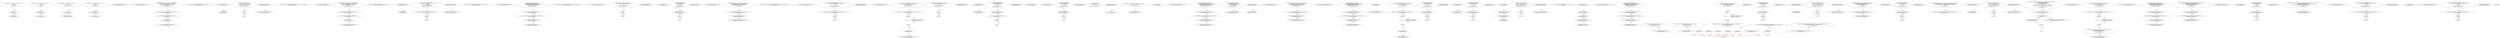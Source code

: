 digraph  {
13 [label="2_ function add(uint a, uint b) internal pure returns (uint c) {	 \n        c = a + b;\n        require(c >= a);\n    }\n13-function_definition-3-6", method="add(uint a,uint b)", type_label=function_definition];
31 [label="3_ c = a + b;\n31-expression_statement-4-4", method="add(uint a,uint b)", type_label=expression_statement];
37 [label="4_ require(c >= a);\n37-expression_statement-5-5", method="add(uint a,uint b)", type_label=expression_statement];
44 [label="6_ function sub(uint a, uint b) internal pure returns (uint c) {	 \n        require(b <= a);\n        c = a - b;\n    }\n44-function_definition-7-10", method="sub(uint a,uint b)", type_label=function_definition];
62 [label="7_ require(b <= a);\n62-expression_statement-8-8", method="sub(uint a,uint b)", type_label=expression_statement];
69 [label="8_ c = a - b;\n69-expression_statement-9-9", method="sub(uint a,uint b)", type_label=expression_statement];
75 [label="10_ function mul(uint a, uint b) internal pure returns (uint c) {	 \n        c = a * b;\n        require(a == 0 || c / a == b);\n    }\n75-function_definition-11-14", method="mul(uint a,uint b)", type_label=function_definition];
93 [label="11_ c = a * b;\n93-expression_statement-12-12", method="mul(uint a,uint b)", type_label=expression_statement];
99 [label="12_ require(a == 0 || c / a == b);\n99-expression_statement-13-13", method="mul(uint a,uint b)", type_label=expression_statement];
112 [label="14_ function div(uint a, uint b) internal pure returns (uint c) {	 \n        require(b > 0);\n        c = a / b;\n    }\n112-function_definition-15-18", method="div(uint a,uint b)", type_label=function_definition];
130 [label="15_ require(b > 0);\n130-expression_statement-16-16", method="div(uint a,uint b)", type_label=expression_statement];
137 [label="16_ c = a / b;\n137-expression_statement-17-17", method="div(uint a,uint b)", type_label=expression_statement];
146 [label="20_ function totalSupply() public view returns (uint);\n146-function_definition-21-21", method="totalSupply()", type_label=function_definition];
154 [label="21_ mapping(address => uint) balances_re_ent17;\n154-new_variable-22-22", method="", type_label=new_variable];
160 [label="22_ function withdrawFunds_re_ent17 (uint256 _weiToWithdraw) public {\n        require(balances_re_ent17[msg.sender] >= _weiToWithdraw);\n        (bool success,)=msg.sender.call.value(_weiToWithdraw)(\"\");\n        require(success);   \n        balances_re_ent17[msg.sender] -= _weiToWithdraw;\n    }\n160-function_definition-23-28", method="withdrawFunds_re_ent17(uint256 _weiToWithdraw)", type_label=function_definition];
168 [label="23_ require(balances_re_ent17[msg.sender] >= _weiToWithdraw);\n168-expression_statement-24-24", method="withdrawFunds_re_ent17(uint256 _weiToWithdraw)", type_label=expression_statement];
179 [label="24_ (bool success,)=msg.sender.call.value(_weiToWithdraw)(\"\");\n179-new_variable-25-25", method="withdrawFunds_re_ent17(uint256 _weiToWithdraw)", type_label=new_variable];
199 [label="25_ require(success);\n199-expression_statement-26-26", method="withdrawFunds_re_ent17(uint256 _weiToWithdraw)", type_label=expression_statement];
204 [label="26_ balances_re_ent17[msg.sender] -= _weiToWithdraw;\n204-expression_statement-27-27", method="withdrawFunds_re_ent17(uint256 _weiToWithdraw)", type_label=expression_statement];
212 [label="28_ function balanceOf(address tokenOwner) public view returns (uint balance);\n212-function_definition-29-29", method="balanceOf(address tokenOwner)", type_label=function_definition];
225 [label="29_ address payable lastPlayer_re_ent37;\n225-new_variable-30-30", method="", type_label=new_variable];
229 [label="30_ uint jackpot_re_ent37;\n229-new_variable-31-31", method="", type_label=new_variable];
233 [label="31_ function buyTicket_re_ent37() public{\n	    if (!(lastPlayer_re_ent37.send(jackpot_re_ent37)))\n        revert();\n      lastPlayer_re_ent37 = msg.sender;\n      jackpot_re_ent37    = address(this).balance;\n    }\n233-function_definition-32-37", method="buyTicket_re_ent37()", type_label=function_definition];
237 [label="32_ if\n237-if-33-34", method="buyTicket_re_ent37()", type_label=if];
2473 [label="32_ end_if", method="buyTicket_re_ent37()", type_label=end_if];
248 [label="34_ lastPlayer_re_ent37 = msg.sender;\n248-expression_statement-35-35", method="buyTicket_re_ent37()", type_label=expression_statement];
254 [label="35_ jackpot_re_ent37    = address(this).balance;\n254-expression_statement-36-36", method="buyTicket_re_ent37()", type_label=expression_statement];
262 [label="37_ function allowance(address tokenOwner, address spender) public view returns (uint remaining);\n262-function_definition-38-38", method="allowance(address tokenOwner,address spender)", type_label=function_definition];
279 [label="38_ mapping(address => uint) balances_re_ent3;\n279-new_variable-39-39", method="", type_label=new_variable];
285 [label="39_ function withdrawFunds_re_ent3 (uint256 _weiToWithdraw) public {\n        require(balances_re_ent3[msg.sender] >= _weiToWithdraw);\n	(bool success,)= msg.sender.call.value(_weiToWithdraw)(\"\");\n        require(success);   \n        balances_re_ent3[msg.sender] -= _weiToWithdraw;\n    }\n285-function_definition-40-45", method="withdrawFunds_re_ent3(uint256 _weiToWithdraw)", type_label=function_definition];
293 [label="40_ require(balances_re_ent3[msg.sender] >= _weiToWithdraw);\n293-expression_statement-41-41", method="withdrawFunds_re_ent3(uint256 _weiToWithdraw)", type_label=expression_statement];
304 [label="41_ (bool success,)= msg.sender.call.value(_weiToWithdraw)(\"\");\n304-new_variable-42-42", method="withdrawFunds_re_ent3(uint256 _weiToWithdraw)", type_label=new_variable];
324 [label="42_ require(success);\n324-expression_statement-43-43", method="withdrawFunds_re_ent3(uint256 _weiToWithdraw)", type_label=expression_statement];
329 [label="43_ balances_re_ent3[msg.sender] -= _weiToWithdraw;\n329-expression_statement-44-44", method="withdrawFunds_re_ent3(uint256 _weiToWithdraw)", type_label=expression_statement];
337 [label="45_ function transfer(address to, uint tokens) public returns (bool success);\n337-function_definition-46-46", method="transfer(address to,uint tokens)", type_label=function_definition];
353 [label="46_ address payable lastPlayer_re_ent9;\n353-new_variable-47-47", method="", type_label=new_variable];
357 [label="47_ uint jackpot_re_ent9;\n357-new_variable-48-48", method="", type_label=new_variable];
361 [label="48_ function buyTicket_re_ent9() public{\n	    (bool success,) = lastPlayer_re_ent9.call.value(jackpot_re_ent9)(\"\");\n	    if (!success)\n	        revert();\n      lastPlayer_re_ent9 = msg.sender;\n      jackpot_re_ent9    = address(this).balance;\n    }\n361-function_definition-49-55", method="buyTicket_re_ent9()", type_label=function_definition];
365 [label="49_ (bool success,) = lastPlayer_re_ent9.call.value(jackpot_re_ent9)(\"\");\n365-new_variable-50-50", method="buyTicket_re_ent9()", type_label=new_variable];
383 [label="50_ if\n383-if-51-52", method="buyTicket_re_ent9()", type_label=if];
2619 [label="50_ end_if", method="buyTicket_re_ent9()", type_label=end_if];
388 [label="52_ lastPlayer_re_ent9 = msg.sender;\n388-expression_statement-53-53", method="buyTicket_re_ent9()", type_label=expression_statement];
394 [label="53_ jackpot_re_ent9    = address(this).balance;\n394-expression_statement-54-54", method="buyTicket_re_ent9()", type_label=expression_statement];
402 [label="55_ function approve(address spender, uint tokens) public returns (bool success);\n402-function_definition-56-56", method="approve(address spender,uint tokens)", type_label=function_definition];
418 [label="56_ mapping(address => uint) redeemableEther_re_ent25;\n418-new_variable-57-57", method="", type_label=new_variable];
424 [label="57_ function claimReward_re_ent25() public {        \n        require(redeemableEther_re_ent25[msg.sender] > 0);\n        uint transferValue_re_ent25 = redeemableEther_re_ent25[msg.sender];\n        msg.sender.transfer(transferValue_re_ent25);    \n        redeemableEther_re_ent25[msg.sender] = 0;\n    }\n424-function_definition-58-63", method="claimReward_re_ent25()", type_label=function_definition];
428 [label="58_ require(redeemableEther_re_ent25[msg.sender] > 0);\n428-expression_statement-59-59", method="claimReward_re_ent25()", type_label=expression_statement];
439 [label="59_ uint transferValue_re_ent25 = redeemableEther_re_ent25[msg.sender];\n439-new_variable-60-60", method="claimReward_re_ent25()", type_label=new_variable];
449 [label="60_ msg.sender.transfer(transferValue_re_ent25);\n449-expression_statement-61-61", method="claimReward_re_ent25()", type_label=expression_statement];
458 [label="61_ redeemableEther_re_ent25[msg.sender] = 0;\n458-expression_statement-62-62", method="claimReward_re_ent25()", type_label=expression_statement];
466 [label="63_ function transferFrom(address from, address to, uint tokens) public returns (bool success);\n466-function_definition-64-64", method="transferFrom(address from,address to,uint tokens)", type_label=function_definition];
486 [label="64_ mapping(address => uint) userBalance_re_ent19;\n486-new_variable-65-65", method="", type_label=new_variable];
492 [label="65_ function withdrawBalance_re_ent19() public{\n        if( ! (msg.sender.send(userBalance_re_ent19[msg.sender]) ) ){\n            revert();\n        }\n        userBalance_re_ent19[msg.sender] = 0;\n    }\n492-function_definition-66-71", method="withdrawBalance_re_ent19()", type_label=function_definition];
496 [label="66_ if\n496-if-67-69", method="withdrawBalance_re_ent19()", type_label=if];
2732 [label="66_ end_if", method="withdrawBalance_re_ent19()", type_label=end_if];
514 [label="69_ userBalance_re_ent19[msg.sender] = 0;\n514-expression_statement-70-70", method="withdrawBalance_re_ent19()", type_label=expression_statement];
522 [label="71_ bool not_called_re_ent27 = true;\n522-new_variable-72-72", method="", type_label=new_variable];
528 [label="72_ function bug_re_ent27() public{\n        require(not_called_re_ent27);\n        if( ! (msg.sender.send(1 ether) ) ){\n            revert();\n        }\n        not_called_re_ent27 = false;\n    }\n528-function_definition-73-79", method="bug_re_ent27()", type_label=function_definition];
532 [label="73_ require(not_called_re_ent27);\n532-expression_statement-74-74", method="bug_re_ent27()", type_label=expression_statement];
537 [label="74_ if\n537-if-75-77", method="bug_re_ent27()", type_label=if];
2773 [label="74_ end_if", method="bug_re_ent27()", type_label=end_if];
552 [label="77_ not_called_re_ent27 = false;\n552-expression_statement-78-78", method="bug_re_ent27()", type_label=expression_statement];
571 [label="80_ mapping(address => uint) balances_re_ent31;\n571-new_variable-81-81", method="", type_label=new_variable];
577 [label="81_ function withdrawFunds_re_ent31 (uint256 _weiToWithdraw) public {\n        require(balances_re_ent31[msg.sender] >= _weiToWithdraw);\n        require(msg.sender.send(_weiToWithdraw));   \n        balances_re_ent31[msg.sender] -= _weiToWithdraw;\n    }\n577-function_definition-82-86", method="withdrawFunds_re_ent31(uint256 _weiToWithdraw)", type_label=function_definition];
585 [label="82_ require(balances_re_ent31[msg.sender] >= _weiToWithdraw);\n585-expression_statement-83-83", method="withdrawFunds_re_ent31(uint256 _weiToWithdraw)", type_label=expression_statement];
596 [label="83_ require(msg.sender.send(_weiToWithdraw));\n596-expression_statement-84-84", method="withdrawFunds_re_ent31(uint256 _weiToWithdraw)", type_label=expression_statement];
608 [label="84_ balances_re_ent31[msg.sender] -= _weiToWithdraw;\n608-expression_statement-85-85", method="withdrawFunds_re_ent31(uint256 _weiToWithdraw)", type_label=expression_statement];
633 [label="89_ function receiveApproval(address from, uint256 tokens, address token, bytes memory data) public;\n633-function_definition-90-90", method="receiveApproval(address from,uint256 tokens,address token,bytes memory data)", type_label=function_definition];
652 [label="90_ mapping(address => uint) userBalance_re_ent26;\n652-new_variable-91-91", method="", type_label=new_variable];
658 [label="91_ function withdrawBalance_re_ent26() public{\n        (bool success,)= msg.sender.call.value(userBalance_re_ent26[msg.sender])(\"\");\n        if( ! success ){\n            revert();\n        }\n        userBalance_re_ent26[msg.sender] = 0;\n    }\n658-function_definition-92-98", method="withdrawBalance_re_ent26()", type_label=function_definition];
662 [label="92_ (bool success,)= msg.sender.call.value(userBalance_re_ent26[msg.sender])(\"\");\n662-new_variable-93-93", method="withdrawBalance_re_ent26()", type_label=new_variable];
686 [label="93_ if\n686-if-94-96", method="withdrawBalance_re_ent26()", type_label=if];
2922 [label="93_ end_if", method="withdrawBalance_re_ent26()", type_label=end_if];
692 [label="96_ userBalance_re_ent26[msg.sender] = 0;\n692-expression_statement-97-97", method="withdrawBalance_re_ent26()", type_label=expression_statement];
703 [label="100_ mapping(address => uint) balances_re_ent21;\n703-new_variable-101-101", method="", type_label=new_variable];
709 [label="101_ function withdraw_balances_re_ent21 () public {\n       (bool success,)= msg.sender.call.value(balances_re_ent21[msg.sender ])(\"\");\n       if (success)\n          balances_re_ent21[msg.sender] = 0;\n      }\n709-function_definition-102-106", method="withdraw_balances_re_ent21()", type_label=function_definition];
713 [label="102_ (bool success,)= msg.sender.call.value(balances_re_ent21[msg.sender ])(\"\");\n713-new_variable-103-103", method="withdraw_balances_re_ent21()", type_label=new_variable];
737 [label="103_ if\n737-if-104-105", method="withdraw_balances_re_ent21()", type_label=if];
2973 [label="103_ end_if", method="withdraw_balances_re_ent21()", type_label=end_if];
739 [label="104_ balances_re_ent21[msg.sender] = 0;\n739-expression_statement-105-105", method="withdraw_balances_re_ent21()", type_label=expression_statement];
747 [label="106_ address public owner;\n747-new_variable-107-107", method="", type_label=new_variable];
752 [label="107_ mapping(address => uint) userBalance_re_ent12;\n752-new_variable-108-108", method="", type_label=new_variable];
758 [label="108_ function withdrawBalance_re_ent12() public{\n        if( ! (msg.sender.send(userBalance_re_ent12[msg.sender]) ) ){\n            revert();\n        }\n        userBalance_re_ent12[msg.sender] = 0;\n    }\n758-function_definition-109-114", method="withdrawBalance_re_ent12()", type_label=function_definition];
762 [label="109_ if\n762-if-110-112", method="withdrawBalance_re_ent12()", type_label=if];
2998 [label="109_ end_if", method="withdrawBalance_re_ent12()", type_label=end_if];
780 [label="112_ userBalance_re_ent12[msg.sender] = 0;\n780-expression_statement-113-113", method="withdrawBalance_re_ent12()", type_label=expression_statement];
788 [label="114_ address public newOwner;\n788-new_variable-115-115", method="", type_label=new_variable];
793 [label="115_ bool not_called_re_ent13 = true;\n793-new_variable-116-116", method="", type_label=new_variable];
799 [label="116_ function bug_re_ent13() public{\n        require(not_called_re_ent13);\n        (bool success,)=msg.sender.call.value(1 ether)(\"\");\n        if( ! success ){\n            revert();\n        }\n        not_called_re_ent13 = false;\n    }\n799-function_definition-117-124", method="bug_re_ent13()", type_label=function_definition];
803 [label="117_ require(not_called_re_ent13);\n803-expression_statement-118-118", method="bug_re_ent13()", type_label=expression_statement];
808 [label="118_ (bool success,)=msg.sender.call.value(1 ether)(\"\");\n808-new_variable-119-119", method="bug_re_ent13()", type_label=new_variable];
829 [label="119_ if\n829-if-120-122", method="bug_re_ent13()", type_label=if];
3065 [label="119_ end_if", method="bug_re_ent13()", type_label=end_if];
835 [label="122_ not_called_re_ent13 = false;\n835-expression_statement-123-123", method="bug_re_ent13()", type_label=expression_statement];
852 [label="126_ owner = msg.sender;\n852-expression_statement-127-127", method="", type_label=expression_statement];
858 [label="128_ bool not_called_re_ent20 = true;\n858-new_variable-129-129", method="", type_label=new_variable];
864 [label="129_ function bug_re_ent20() public{\n        require(not_called_re_ent20);\n        if( ! (msg.sender.send(1 ether) ) ){\n            revert();\n        }\n        not_called_re_ent20 = false;\n    }\n864-function_definition-130-136", method="bug_re_ent20()", type_label=function_definition];
868 [label="130_ require(not_called_re_ent20);\n868-expression_statement-131-131", method="bug_re_ent20()", type_label=expression_statement];
873 [label="131_ if\n873-if-132-134", method="bug_re_ent20()", type_label=if];
3109 [label="131_ end_if", method="bug_re_ent20()", type_label=end_if];
888 [label="134_ not_called_re_ent20 = false;\n888-expression_statement-135-135", method="bug_re_ent20()", type_label=expression_statement];
893 [label="136_ modifier onlyOwner {\n        require(msg.sender == owner);\n        _;\n    }\n893-expression_statement-137-140", method="", type_label=expression_statement];
896 [label="137_ require(msg.sender == owner);\n896-expression_statement-138-138", method="", type_label=expression_statement];
905 [label="138_ _;\n905-expression_statement-139-139", method="", type_label=expression_statement];
907 [label="140_ function transferOwnership(address _newOwner) public onlyOwner {\n        newOwner = _newOwner;\n    }\n907-function_definition-141-143", method="transferOwnership(address _newOwner)", type_label=function_definition];
914 [label="140_ onlyOwner\n914-expression_statement-141-141", method="transferOwnership(address _newOwner)", type_label=expression_statement];
917 [label="141_ newOwner = _newOwner;\n917-expression_statement-142-142", method="transferOwnership(address _newOwner)", type_label=expression_statement];
921 [label="143_ mapping(address => uint) redeemableEther_re_ent32;\n921-new_variable-144-144", method="", type_label=new_variable];
927 [label="144_ function claimReward_re_ent32() public {        \n        require(redeemableEther_re_ent32[msg.sender] > 0);\n        uint transferValue_re_ent32 = redeemableEther_re_ent32[msg.sender];\n        msg.sender.transfer(transferValue_re_ent32);    \n        redeemableEther_re_ent32[msg.sender] = 0;\n    }\n927-function_definition-145-150", method="claimReward_re_ent32()", type_label=function_definition];
931 [label="145_ require(redeemableEther_re_ent32[msg.sender] > 0);\n931-expression_statement-146-146", method="claimReward_re_ent32()", type_label=expression_statement];
942 [label="146_ uint transferValue_re_ent32 = redeemableEther_re_ent32[msg.sender];\n942-new_variable-147-147", method="claimReward_re_ent32()", type_label=new_variable];
952 [label="147_ msg.sender.transfer(transferValue_re_ent32);\n952-expression_statement-148-148", method="claimReward_re_ent32()", type_label=expression_statement];
961 [label="148_ redeemableEther_re_ent32[msg.sender] = 0;\n961-expression_statement-149-149", method="claimReward_re_ent32()", type_label=expression_statement];
969 [label="150_ function acceptOwnership() public {\n        require(msg.sender == newOwner);\n        emit OwnershipTransferred(owner, newOwner);	 \n        owner = newOwner;\n        newOwner = address(0);\n    }\n969-function_definition-151-156", method="acceptOwnership()", type_label=function_definition];
973 [label="151_ require(msg.sender == newOwner);\n973-expression_statement-152-152", method="acceptOwnership()", type_label=expression_statement];
988 [label="153_ owner = newOwner;\n988-expression_statement-154-154", method="acceptOwnership()", type_label=expression_statement];
992 [label="154_ newOwner = address(0);\n992-expression_statement-155-155", method="acceptOwnership()", type_label=expression_statement];
998 [label="156_ mapping(address => uint) balances_re_ent38;\n998-new_variable-157-157", method="", type_label=new_variable];
1004 [label="157_ function withdrawFunds_re_ent38 (uint256 _weiToWithdraw) public {\n        require(balances_re_ent38[msg.sender] >= _weiToWithdraw);\n        require(msg.sender.send(_weiToWithdraw));   \n        balances_re_ent38[msg.sender] -= _weiToWithdraw;\n    }\n1004-function_definition-158-162", method="withdrawFunds_re_ent38(uint256 _weiToWithdraw)", type_label=function_definition];
1012 [label="158_ require(balances_re_ent38[msg.sender] >= _weiToWithdraw);\n1012-expression_statement-159-159", method="withdrawFunds_re_ent38(uint256 _weiToWithdraw)", type_label=expression_statement];
1023 [label="159_ require(msg.sender.send(_weiToWithdraw));\n1023-expression_statement-160-160", method="withdrawFunds_re_ent38(uint256 _weiToWithdraw)", type_label=expression_statement];
1035 [label="160_ balances_re_ent38[msg.sender] -= _weiToWithdraw;\n1035-expression_statement-161-161", method="withdrawFunds_re_ent38(uint256 _weiToWithdraw)", type_label=expression_statement];
1057 [label="165_ mapping(address => uint) redeemableEther_re_ent11;\n1057-new_variable-166-166", method="", type_label=new_variable];
1063 [label="166_ function claimReward_re_ent11() public {        \n        require(redeemableEther_re_ent11[msg.sender] > 0);\n        uint transferValue_re_ent11 = redeemableEther_re_ent11[msg.sender];\n        msg.sender.transfer(transferValue_re_ent11);    \n        redeemableEther_re_ent11[msg.sender] = 0;\n    }\n1063-function_definition-167-172", method="claimReward_re_ent11()", type_label=function_definition];
1067 [label="167_ require(redeemableEther_re_ent11[msg.sender] > 0);\n1067-expression_statement-168-168", method="claimReward_re_ent11()", type_label=expression_statement];
1078 [label="168_ uint transferValue_re_ent11 = redeemableEther_re_ent11[msg.sender];\n1078-new_variable-169-169", method="claimReward_re_ent11()", type_label=new_variable];
1088 [label="169_ msg.sender.transfer(transferValue_re_ent11);\n1088-expression_statement-170-170", method="claimReward_re_ent11()", type_label=expression_statement];
1097 [label="170_ redeemableEther_re_ent11[msg.sender] = 0;\n1097-expression_statement-171-171", method="claimReward_re_ent11()", type_label=expression_statement];
1105 [label="172_ string public symbol;\n1105-new_variable-173-173", method="", type_label=new_variable];
1110 [label="173_ mapping(address => uint) balances_re_ent1;\n1110-new_variable-174-174", method="", type_label=new_variable];
1116 [label="174_ function withdraw_balances_re_ent1 () public {\n       (bool success,) =msg.sender.call.value(balances_re_ent1[msg.sender ])(\"\");\n       if (success)\n          balances_re_ent1[msg.sender] = 0;\n      }\n1116-function_definition-175-179", method="withdraw_balances_re_ent1()", type_label=function_definition];
1120 [label="175_ (bool success,) =msg.sender.call.value(balances_re_ent1[msg.sender ])(\"\");\n1120-new_variable-176-176", method="withdraw_balances_re_ent1()", type_label=new_variable];
1144 [label="176_ if\n1144-if-177-178", method="withdraw_balances_re_ent1()", type_label=if];
3380 [label="176_ end_if", method="withdraw_balances_re_ent1()", type_label=end_if];
1146 [label="177_ balances_re_ent1[msg.sender] = 0;\n1146-expression_statement-178-178", method="withdraw_balances_re_ent1()", type_label=expression_statement];
1154 [label="179_ string public  name;\n1154-new_variable-180-180", method="", type_label=new_variable];
1159 [label="180_ bool not_called_re_ent41 = true;\n1159-new_variable-181-181", method="", type_label=new_variable];
1165 [label="181_ function bug_re_ent41() public{\n        require(not_called_re_ent41);\n        if( ! (msg.sender.send(1 ether) ) ){\n            revert();\n        }\n        not_called_re_ent41 = false;\n    }\n1165-function_definition-182-188", method="bug_re_ent41()", type_label=function_definition];
1169 [label="182_ require(not_called_re_ent41);\n1169-expression_statement-183-183", method="bug_re_ent41()", type_label=expression_statement];
1174 [label="183_ if\n1174-if-184-186", method="bug_re_ent41()", type_label=if];
3410 [label="183_ end_if", method="bug_re_ent41()", type_label=end_if];
1189 [label="186_ not_called_re_ent41 = false;\n1189-expression_statement-187-187", method="bug_re_ent41()", type_label=expression_statement];
1194 [label="188_ uint8 public decimals;\n1194-new_variable-189-189", method="", type_label=new_variable];
1199 [label="189_ uint256 counter_re_ent42 =0;\n1199-new_variable-190-190", method="", type_label=new_variable];
1204 [label="190_ function callme_re_ent42() public{\n        require(counter_re_ent42<=5);\n	if( ! (msg.sender.send(10 ether) ) ){\n            revert();\n        }\n        counter_re_ent42 += 1;\n    }\n1204-function_definition-191-197", method="callme_re_ent42()", type_label=function_definition];
1208 [label="191_ require(counter_re_ent42<=5);\n1208-expression_statement-192-192", method="callme_re_ent42()", type_label=expression_statement];
1215 [label="192_ if\n1215-if-193-195", method="callme_re_ent42()", type_label=if];
3451 [label="192_ end_if", method="callme_re_ent42()", type_label=end_if];
1230 [label="195_ counter_re_ent42 += 1;\n1230-expression_statement-196-196", method="callme_re_ent42()", type_label=expression_statement];
1234 [label="197_ uint _totalSupply;\n1234-new_variable-198-198", method="", type_label=new_variable];
1238 [label="198_ mapping(address => uint) balances;\n1238-new_variable-199-199", method="", type_label=new_variable];
1244 [label="199_ address payable lastPlayer_re_ent2;\n1244-new_variable-200-200", method="", type_label=new_variable];
1248 [label="200_ uint jackpot_re_ent2;\n1248-new_variable-201-201", method="", type_label=new_variable];
1252 [label="201_ function buyTicket_re_ent2() public{\n	    if (!(lastPlayer_re_ent2.send(jackpot_re_ent2)))\n        revert();\n      lastPlayer_re_ent2 = msg.sender;\n      jackpot_re_ent2    = address(this).balance;\n    }\n1252-function_definition-202-207", method="buyTicket_re_ent2()", type_label=function_definition];
1256 [label="202_ if\n1256-if-203-204", method="buyTicket_re_ent2()", type_label=if];
3492 [label="202_ end_if", method="buyTicket_re_ent2()", type_label=end_if];
1267 [label="204_ lastPlayer_re_ent2 = msg.sender;\n1267-expression_statement-205-205", method="buyTicket_re_ent2()", type_label=expression_statement];
1273 [label="205_ jackpot_re_ent2    = address(this).balance;\n1273-expression_statement-206-206", method="buyTicket_re_ent2()", type_label=expression_statement];
1281 [label="207_ mapping(address => mapping(address => uint)) allowed;\n1281-new_variable-208-208", method="", type_label=new_variable];
1291 [label="209_ symbol = \"XQC\";\n1291-expression_statement-210-210", method="", type_label=expression_statement];
1296 [label="210_ name = \"Quras Token\";\n1296-expression_statement-211-211", method="", type_label=expression_statement];
1301 [label="211_ decimals = 8;\n1301-expression_statement-212-212", method="", type_label=expression_statement];
1305 [label="212_ _totalSupply = 88888888800000000;\n1305-expression_statement-213-213", method="", type_label=expression_statement];
1309 [label="213_ balances[owner] = _totalSupply;\n1309-expression_statement-214-214", method="", type_label=expression_statement];
1325 [label="216_ mapping(address => uint) redeemableEther_re_ent4;\n1325-new_variable-217-217", method="", type_label=new_variable];
1331 [label="217_ function claimReward_re_ent4() public {        \n        require(redeemableEther_re_ent4[msg.sender] > 0);\n        uint transferValue_re_ent4 = redeemableEther_re_ent4[msg.sender];\n        msg.sender.transfer(transferValue_re_ent4);    \n        redeemableEther_re_ent4[msg.sender] = 0;\n    }\n1331-function_definition-218-223", method="claimReward_re_ent4()", type_label=function_definition];
1335 [label="218_ require(redeemableEther_re_ent4[msg.sender] > 0);\n1335-expression_statement-219-219", method="claimReward_re_ent4()", type_label=expression_statement];
1346 [label="219_ uint transferValue_re_ent4 = redeemableEther_re_ent4[msg.sender];\n1346-new_variable-220-220", method="claimReward_re_ent4()", type_label=new_variable];
1356 [label="220_ msg.sender.transfer(transferValue_re_ent4);\n1356-expression_statement-221-221", method="claimReward_re_ent4()", type_label=expression_statement];
1365 [label="221_ redeemableEther_re_ent4[msg.sender] = 0;\n1365-expression_statement-222-222", method="claimReward_re_ent4()", type_label=expression_statement];
1373 [label="223_ function totalSupply() public view returns (uint) {		 \n        return _totalSupply.sub(balances[address(0)]);\n    }\n1373-function_definition-224-226", method="totalSupply()", type_label=function_definition];
1382 [label="224_ return _totalSupply.sub(balances[address(0)]);\n1382-return-225-225", method="totalSupply()", type_label=return];
1393 [label="226_ uint256 counter_re_ent7 =0;\n1393-new_variable-227-227", method="", type_label=new_variable];
1398 [label="227_ function callme_re_ent7() public{\n        require(counter_re_ent7<=5);\n	if( ! (msg.sender.send(10 ether) ) ){\n            revert();\n        }\n        counter_re_ent7 += 1;\n    }\n1398-function_definition-228-234", method="callme_re_ent7()", type_label=function_definition];
1402 [label="228_ require(counter_re_ent7<=5);\n1402-expression_statement-229-229", method="callme_re_ent7()", type_label=expression_statement];
1409 [label="229_ if\n1409-if-230-232", method="callme_re_ent7()", type_label=if];
3645 [label="229_ end_if", method="callme_re_ent7()", type_label=end_if];
1424 [label="232_ counter_re_ent7 += 1;\n1424-expression_statement-233-233", method="callme_re_ent7()", type_label=expression_statement];
1428 [label="234_ function balanceOf(address tokenOwner) public view returns (uint balance) {		 \n        return balances[tokenOwner];\n    }\n1428-function_definition-235-237", method="balanceOf(address tokenOwner)", type_label=function_definition];
1442 [label="235_ return balances[tokenOwner];\n1442-return-236-236", method="balanceOf(address tokenOwner)", type_label=return];
1446 [label="237_ address payable lastPlayer_re_ent23;\n1446-new_variable-238-238", method="", type_label=new_variable];
1450 [label="238_ uint jackpot_re_ent23;\n1450-new_variable-239-239", method="", type_label=new_variable];
1454 [label="239_ function buyTicket_re_ent23() public{\n	    if (!(lastPlayer_re_ent23.send(jackpot_re_ent23)))\n        revert();\n      lastPlayer_re_ent23 = msg.sender;\n      jackpot_re_ent23    = address(this).balance;\n    }\n1454-function_definition-240-245", method="buyTicket_re_ent23()", type_label=function_definition];
1458 [label="240_ if\n1458-if-241-242", method="buyTicket_re_ent23()", type_label=if];
3694 [label="240_ end_if", method="buyTicket_re_ent23()", type_label=end_if];
1469 [label="242_ lastPlayer_re_ent23 = msg.sender;\n1469-expression_statement-243-243", method="buyTicket_re_ent23()", type_label=expression_statement];
1475 [label="243_ jackpot_re_ent23    = address(this).balance;\n1475-expression_statement-244-244", method="buyTicket_re_ent23()", type_label=expression_statement];
1483 [label="245_ function transfer(address to, uint tokens) public returns (bool success) {\n        balances[msg.sender] = balances[msg.sender].sub(tokens);\n        balances[to] = balances[to].add(tokens);\n        emit Transfer(msg.sender, to, tokens);		 \n        return true;\n    }\n1483-function_definition-246-251", method="transfer(address to,uint tokens)", type_label=function_definition];
1500 [label="246_ balances[msg.sender] = balances[msg.sender].sub(tokens);\n1500-expression_statement-247-247", method="transfer(address to,uint tokens)", type_label=expression_statement];
1517 [label="247_ balances[to] = balances[to].add(tokens);\n1517-expression_statement-248-248", method="transfer(address to,uint tokens)", type_label=expression_statement];
1540 [label="249_ return true;\n1540-return-250-250", method="transfer(address to,uint tokens)", type_label=return];
1543 [label="251_ uint256 counter_re_ent14 =0;\n1543-new_variable-252-252", method="", type_label=new_variable];
1548 [label="252_ function callme_re_ent14() public{\n        require(counter_re_ent14<=5);\n	if( ! (msg.sender.send(10 ether) ) ){\n            revert();\n        }\n        counter_re_ent14 += 1;\n    }\n1548-function_definition-253-259", method="callme_re_ent14()", type_label=function_definition];
1552 [label="253_ require(counter_re_ent14<=5);\n1552-expression_statement-254-254", method="callme_re_ent14()", type_label=expression_statement];
1559 [label="254_ if\n1559-if-255-257", method="callme_re_ent14()", type_label=if];
3795 [label="254_ end_if", method="callme_re_ent14()", type_label=end_if];
1574 [label="257_ counter_re_ent14 += 1;\n1574-expression_statement-258-258", method="callme_re_ent14()", type_label=expression_statement];
1578 [label="259_ function increaseApproval(address _spender, uint _addedValue) public returns (bool) {\n        allowed[msg.sender][_spender] = allowed[msg.sender][_spender].add(_addedValue);\n        emit Approval(msg.sender, _spender, allowed[msg.sender][_spender]);\n        return true;\n    }\n1578-function_definition-260-264", method="increaseApproval(address _spender,uint _addedValue)", type_label=function_definition];
1594 [label="260_ allowed[msg.sender][_spender] = allowed[msg.sender][_spender].add(_addedValue);\n1594-expression_statement-261-261", method="increaseApproval(address _spender,uint _addedValue)", type_label=expression_statement];
1631 [label="262_ return true;\n1631-return-263-263", method="increaseApproval(address _spender,uint _addedValue)", type_label=return];
1634 [label="264_ address payable lastPlayer_re_ent30;\n1634-new_variable-265-265", method="", type_label=new_variable];
1638 [label="265_ uint jackpot_re_ent30;\n1638-new_variable-266-266", method="", type_label=new_variable];
1642 [label="266_ function buyTicket_re_ent30() public{\n	    if (!(lastPlayer_re_ent30.send(jackpot_re_ent30)))\n        revert();\n      lastPlayer_re_ent30 = msg.sender;\n      jackpot_re_ent30    = address(this).balance;\n    }\n1642-function_definition-267-272", method="buyTicket_re_ent30()", type_label=function_definition];
1646 [label="267_ if\n1646-if-268-269", method="buyTicket_re_ent30()", type_label=if];
3882 [label="267_ end_if", method="buyTicket_re_ent30()", type_label=end_if];
1657 [label="269_ lastPlayer_re_ent30 = msg.sender;\n1657-expression_statement-270-270", method="buyTicket_re_ent30()", type_label=expression_statement];
1663 [label="270_ jackpot_re_ent30    = address(this).balance;\n1663-expression_statement-271-271", method="buyTicket_re_ent30()", type_label=expression_statement];
1671 [label="272_ function decreaseApproval(address _spender, uint _subtractedValue) public returns (bool) {\n        uint oldValue = allowed[msg.sender][_spender];\n        if (_subtractedValue > oldValue) {\n            allowed[msg.sender][_spender] = 0;\n        } else {\n            allowed[msg.sender][_spender] = oldValue.sub(_subtractedValue);\n        }\n        emit Approval(msg.sender, _spender, allowed[msg.sender][_spender]);\n        return true;\n    }\n1671-function_definition-273-282", method="decreaseApproval(address _spender,uint _subtractedValue)", type_label=function_definition];
1687 [label="273_ uint oldValue = allowed[msg.sender][_spender];\n1687-new_variable-274-274", method="decreaseApproval(address _spender,uint _subtractedValue)", type_label=new_variable];
1699 [label="274_ if__subtractedValue > oldValue\n1699-if-275-279", method="decreaseApproval(address _spender,uint _subtractedValue)", type_label=if];
3935 [label="274_ end_if", method="decreaseApproval(address _spender,uint _subtractedValue)", type_label=end_if];
1704 [label="275_ allowed[msg.sender][_spender] = 0;\n1704-expression_statement-276-276", method="decreaseApproval(address _spender,uint _subtractedValue)", type_label=expression_statement];
1715 [label="277_ allowed[msg.sender][_spender] = oldValue.sub(_subtractedValue);\n1715-expression_statement-278-278", method="decreaseApproval(address _spender,uint _subtractedValue)", type_label=expression_statement];
1746 [label="280_ return true;\n1746-return-281-281", method="decreaseApproval(address _spender,uint _subtractedValue)", type_label=return];
1749 [label="282_ mapping(address => uint) balances_re_ent8;\n1749-new_variable-283-283", method="", type_label=new_variable];
1755 [label="283_ function withdraw_balances_re_ent8 () public {\n       (bool success,) = msg.sender.call.value(balances_re_ent8[msg.sender ])(\"\");\n       if (success)\n          balances_re_ent8[msg.sender] = 0;\n      }\n1755-function_definition-284-288", method="withdraw_balances_re_ent8()", type_label=function_definition];
1759 [label="284_ (bool success,) = msg.sender.call.value(balances_re_ent8[msg.sender ])(\"\");\n1759-new_variable-285-285", method="withdraw_balances_re_ent8()", type_label=new_variable];
1783 [label="285_ if\n1783-if-286-287", method="withdraw_balances_re_ent8()", type_label=if];
4019 [label="285_ end_if", method="withdraw_balances_re_ent8()", type_label=end_if];
1785 [label="286_ balances_re_ent8[msg.sender] = 0;\n1785-expression_statement-287-287", method="withdraw_balances_re_ent8()", type_label=expression_statement];
1793 [label="288_ function approve(address spender, uint tokens) public returns (bool success) {\n        allowed[msg.sender][spender] = tokens;\n        emit Approval(msg.sender, spender, tokens);		 \n        return true;\n    }\n1793-function_definition-289-293", method="approve(address spender,uint tokens)", type_label=function_definition];
1810 [label="289_ allowed[msg.sender][spender] = tokens;\n1810-expression_statement-290-290", method="approve(address spender,uint tokens)", type_label=expression_statement];
1830 [label="291_ return true;\n1830-return-292-292", method="approve(address spender,uint tokens)", type_label=return];
1833 [label="293_ mapping(address => uint) redeemableEther_re_ent39;\n1833-new_variable-294-294", method="", type_label=new_variable];
1839 [label="294_ function claimReward_re_ent39() public {        \n        require(redeemableEther_re_ent39[msg.sender] > 0);\n        uint transferValue_re_ent39 = redeemableEther_re_ent39[msg.sender];\n        msg.sender.transfer(transferValue_re_ent39);    \n        redeemableEther_re_ent39[msg.sender] = 0;\n    }\n1839-function_definition-295-300", method="claimReward_re_ent39()", type_label=function_definition];
1843 [label="295_ require(redeemableEther_re_ent39[msg.sender] > 0);\n1843-expression_statement-296-296", method="claimReward_re_ent39()", type_label=expression_statement];
1854 [label="296_ uint transferValue_re_ent39 = redeemableEther_re_ent39[msg.sender];\n1854-new_variable-297-297", method="claimReward_re_ent39()", type_label=new_variable];
1864 [label="297_ msg.sender.transfer(transferValue_re_ent39);\n1864-expression_statement-298-298", method="claimReward_re_ent39()", type_label=expression_statement];
1873 [label="298_ redeemableEther_re_ent39[msg.sender] = 0;\n1873-expression_statement-299-299", method="claimReward_re_ent39()", type_label=expression_statement];
1881 [label="300_ function transferFrom(address from, address to, uint tokens) public returns (bool success) {\n        balances[from] = balances[from].sub(tokens);\n        allowed[from][msg.sender] = allowed[from][msg.sender].sub(tokens);\n        balances[to] = balances[to].add(tokens);\n        emit Transfer(from, to, tokens);		 \n        return true;\n    }\n1881-function_definition-301-307", method="transferFrom(address from,address to,uint tokens)", type_label=function_definition];
1902 [label="301_ balances[from] = balances[from].sub(tokens);\n1902-expression_statement-302-302", method="transferFrom(address from,address to,uint tokens)", type_label=expression_statement];
1915 [label="302_ allowed[from][msg.sender] = allowed[from][msg.sender].sub(tokens);\n1915-expression_statement-303-303", method="transferFrom(address from,address to,uint tokens)", type_label=expression_statement];
1936 [label="303_ balances[to] = balances[to].add(tokens);\n1936-expression_statement-304-304", method="transferFrom(address from,address to,uint tokens)", type_label=expression_statement];
1957 [label="305_ return true;\n1957-return-306-306", method="transferFrom(address from,address to,uint tokens)", type_label=return];
1960 [label="307_ mapping(address => uint) balances_re_ent36;\n1960-new_variable-308-308", method="", type_label=new_variable];
1966 [label="308_ function withdraw_balances_re_ent36 () public {\n       if (msg.sender.send(balances_re_ent36[msg.sender ]))\n          balances_re_ent36[msg.sender] = 0;\n      }\n1966-function_definition-309-312", method="withdraw_balances_re_ent36()", type_label=function_definition];
1970 [label="309_ if\n1970-if-310-311", method="withdraw_balances_re_ent36()", type_label=if];
4206 [label="309_ end_if", method="withdraw_balances_re_ent36()", type_label=end_if];
1983 [label="310_ balances_re_ent36[msg.sender] = 0;\n1983-expression_statement-311-311", method="withdraw_balances_re_ent36()", type_label=expression_statement];
1991 [label="312_ function allowance(address tokenOwner, address spender) public view returns (uint remaining) {		 \n        return allowed[tokenOwner][spender];\n    }\n1991-function_definition-313-315", method="allowance(address tokenOwner,address spender)", type_label=function_definition];
2009 [label="313_ return allowed[tokenOwner][spender];\n2009-return-314-314", method="allowance(address tokenOwner,address spender)", type_label=return];
2015 [label="315_ uint256 counter_re_ent35 =0;\n2015-new_variable-316-316", method="", type_label=new_variable];
2020 [label="316_ function callme_re_ent35() public{\n        require(counter_re_ent35<=5);\n	if( ! (msg.sender.send(10 ether) ) ){\n            revert();\n        }\n        counter_re_ent35 += 1;\n    }\n2020-function_definition-317-323", method="callme_re_ent35()", type_label=function_definition];
2024 [label="317_ require(counter_re_ent35<=5);\n2024-expression_statement-318-318", method="callme_re_ent35()", type_label=expression_statement];
2031 [label="318_ if\n2031-if-319-321", method="callme_re_ent35()", type_label=if];
4267 [label="318_ end_if", method="callme_re_ent35()", type_label=end_if];
2046 [label="321_ counter_re_ent35 += 1;\n2046-expression_statement-322-322", method="callme_re_ent35()", type_label=expression_statement];
2050 [label="323_ function approveAndCall(address spender, uint tokens, bytes memory data) public returns (bool success) {\n        allowed[msg.sender][spender] = tokens;\n        emit Approval(msg.sender, spender, tokens);		 \n        ApproveAndCallFallBack(spender).receiveApproval(msg.sender, tokens, address(this), data);\n        return true;\n    }\n2050-function_definition-324-329", method="approveAndCall(address spender,uint tokens,bytes memory data)", type_label=function_definition];
2071 [label="324_ allowed[msg.sender][spender] = tokens;\n2071-expression_statement-325-325", method="approveAndCall(address spender,uint tokens,bytes memory data)", type_label=expression_statement];
2091 [label="326_ ApproveAndCallFallBack(spender).receiveApproval(msg.sender, tokens, address(this), data);\n2091-expression_statement-327-327", method="approveAndCall(address spender,uint tokens,bytes memory data)", type_label=expression_statement];
2111 [label="327_ return true;\n2111-return-328-328", method="approveAndCall(address spender,uint tokens,bytes memory data)", type_label=return];
2114 [label="329_ mapping(address => uint) userBalance_re_ent40;\n2114-new_variable-330-330", method="", type_label=new_variable];
2120 [label="330_ function withdrawBalance_re_ent40() public{\n        (bool success,)=msg.sender.call.value(userBalance_re_ent40[msg.sender])(\"\");\n        if( ! success ){\n            revert();\n        }\n        userBalance_re_ent40[msg.sender] = 0;\n    }\n2120-function_definition-331-337", method="withdrawBalance_re_ent40()", type_label=function_definition];
2124 [label="331_ (bool success,)=msg.sender.call.value(userBalance_re_ent40[msg.sender])(\"\");\n2124-new_variable-332-332", method="withdrawBalance_re_ent40()", type_label=new_variable];
2148 [label="332_ if\n2148-if-333-335", method="withdrawBalance_re_ent40()", type_label=if];
4384 [label="332_ end_if", method="withdrawBalance_re_ent40()", type_label=end_if];
2154 [label="335_ userBalance_re_ent40[msg.sender] = 0;\n2154-expression_statement-336-336", method="withdrawBalance_re_ent40()", type_label=expression_statement];
2162 [label="337_ function transferAnyERC20Token(address tokenAddress, uint tokens) public onlyOwner returns (bool success) {\n        return ERC20Interface(tokenAddress).transfer(owner, tokens);\n    }\n2162-function_definition-338-340", method="transferAnyERC20Token(address tokenAddress,uint tokens)", type_label=function_definition];
2173 [label="337_ onlyOwner\n2173-expression_statement-338-338", method="transferAnyERC20Token(address tokenAddress,uint tokens)", type_label=expression_statement];
2181 [label="338_ return ERC20Interface(tokenAddress).transfer(owner, tokens);\n2181-return-339-339", method="transferAnyERC20Token(address tokenAddress,uint tokens)", type_label=return];
2193 [label="340_ mapping(address => uint) userBalance_re_ent33;\n2193-new_variable-341-341", method="", type_label=new_variable];
2199 [label="341_ function withdrawBalance_re_ent33() public{\n        (bool success,)= msg.sender.call.value(userBalance_re_ent33[msg.sender])(\"\");\n        if( ! success ){\n            revert();\n        }\n        userBalance_re_ent33[msg.sender] = 0;\n    }\n2199-function_definition-342-348", method="withdrawBalance_re_ent33()", type_label=function_definition];
2203 [label="342_ (bool success,)= msg.sender.call.value(userBalance_re_ent33[msg.sender])(\"\");\n2203-new_variable-343-343", method="withdrawBalance_re_ent33()", type_label=new_variable];
2227 [label="343_ if\n2227-if-344-346", method="withdrawBalance_re_ent33()", type_label=if];
4463 [label="343_ end_if", method="withdrawBalance_re_ent33()", type_label=end_if];
2233 [label="346_ userBalance_re_ent33[msg.sender] = 0;\n2233-expression_statement-347-347", method="withdrawBalance_re_ent33()", type_label=expression_statement];
1 [label="0_ start_node", method="", type_label=start];
2 [label="0_ exit_node", method="", type_label=exit];
1730;
13 -> 31  [color=red, controlflow_type=next_line, edge_type=CFG_edge, key=0, label=next_line];
31 -> 37  [color=red, controlflow_type=next_line, edge_type=CFG_edge, key=0, label=next_line];
44 -> 62  [color=red, controlflow_type=next_line, edge_type=CFG_edge, key=0, label=next_line];
62 -> 69  [color=red, controlflow_type=next_line, edge_type=CFG_edge, key=0, label=next_line];
75 -> 93  [color=red, controlflow_type=next_line, edge_type=CFG_edge, key=0, label=next_line];
93 -> 99  [color=red, controlflow_type=next_line, edge_type=CFG_edge, key=0, label=next_line];
112 -> 130  [color=red, controlflow_type=next_line, edge_type=CFG_edge, key=0, label=next_line];
130 -> 137  [color=red, controlflow_type=next_line, edge_type=CFG_edge, key=0, label=next_line];
160 -> 168  [color=red, controlflow_type=next_line, edge_type=CFG_edge, key=0, label=next_line];
168 -> 179  [color=red, controlflow_type=next_line, edge_type=CFG_edge, key=0, label=next_line];
179 -> 199  [color=red, controlflow_type=next_line, edge_type=CFG_edge, key=0, label=next_line];
199 -> 204  [color=red, controlflow_type=next_line, edge_type=CFG_edge, key=0, label=next_line];
225 -> 229  [color=red, controlflow_type=next_line, edge_type=CFG_edge, key=0, label=next_line];
233 -> 237  [color=red, controlflow_type=next_line, edge_type=CFG_edge, key=0, label=next_line];
237 -> 2473  [color=red, controlflow_type=neg_next, edge_type=CFG_edge, key=0, label=neg_next];
248 -> 254  [color=red, controlflow_type=next_line, edge_type=CFG_edge, key=0, label=next_line];
285 -> 293  [color=red, controlflow_type=next_line, edge_type=CFG_edge, key=0, label=next_line];
293 -> 304  [color=red, controlflow_type=next_line, edge_type=CFG_edge, key=0, label=next_line];
304 -> 324  [color=red, controlflow_type=next_line, edge_type=CFG_edge, key=0, label=next_line];
324 -> 329  [color=red, controlflow_type=next_line, edge_type=CFG_edge, key=0, label=next_line];
353 -> 357  [color=red, controlflow_type=next_line, edge_type=CFG_edge, key=0, label=next_line];
361 -> 365  [color=red, controlflow_type=next_line, edge_type=CFG_edge, key=0, label=next_line];
365 -> 383  [color=red, controlflow_type=next_line, edge_type=CFG_edge, key=0, label=next_line];
383 -> 2619  [color=red, controlflow_type=neg_next, edge_type=CFG_edge, key=0, label=neg_next];
388 -> 394  [color=red, controlflow_type=next_line, edge_type=CFG_edge, key=0, label=next_line];
424 -> 428  [color=red, controlflow_type=next_line, edge_type=CFG_edge, key=0, label=next_line];
428 -> 439  [color=red, controlflow_type=next_line, edge_type=CFG_edge, key=0, label=next_line];
439 -> 449  [color=red, controlflow_type=next_line, edge_type=CFG_edge, key=0, label=next_line];
449 -> 458  [color=red, controlflow_type=next_line, edge_type=CFG_edge, key=0, label=next_line];
492 -> 496  [color=red, controlflow_type=next_line, edge_type=CFG_edge, key=0, label=next_line];
496 -> 2732  [color=red, controlflow_type=neg_next, edge_type=CFG_edge, key=0, label=neg_next];
528 -> 532  [color=red, controlflow_type=next_line, edge_type=CFG_edge, key=0, label=next_line];
532 -> 537  [color=red, controlflow_type=next_line, edge_type=CFG_edge, key=0, label=next_line];
537 -> 2773  [color=red, controlflow_type=neg_next, edge_type=CFG_edge, key=0, label=neg_next];
577 -> 585  [color=red, controlflow_type=next_line, edge_type=CFG_edge, key=0, label=next_line];
585 -> 596  [color=red, controlflow_type=next_line, edge_type=CFG_edge, key=0, label=next_line];
596 -> 608  [color=red, controlflow_type=next_line, edge_type=CFG_edge, key=0, label=next_line];
658 -> 662  [color=red, controlflow_type=next_line, edge_type=CFG_edge, key=0, label=next_line];
662 -> 686  [color=red, controlflow_type=next_line, edge_type=CFG_edge, key=0, label=next_line];
686 -> 2922  [color=red, controlflow_type=neg_next, edge_type=CFG_edge, key=0, label=neg_next];
709 -> 713  [color=red, controlflow_type=next_line, edge_type=CFG_edge, key=0, label=next_line];
713 -> 737  [color=red, controlflow_type=next_line, edge_type=CFG_edge, key=0, label=next_line];
737 -> 739  [color=red, controlflow_type=pos_next, edge_type=CFG_edge, key=0, label=pos_next];
737 -> 2973  [color=red, controlflow_type=neg_next, edge_type=CFG_edge, key=0, label=neg_next];
2973 -> 747  [color=red, controlflow_type=next_line, edge_type=CFG_edge, key=0, label=next_line];
739 -> 2973  [color=red, controlflow_type=end_if, edge_type=CFG_edge, key=0, label=end_if];
747 -> 752  [color=red, controlflow_type=next_line, edge_type=CFG_edge, key=0, label=next_line];
758 -> 762  [color=red, controlflow_type=next_line, edge_type=CFG_edge, key=0, label=next_line];
762 -> 2998  [color=red, controlflow_type=neg_next, edge_type=CFG_edge, key=0, label=neg_next];
788 -> 793  [color=red, controlflow_type=next_line, edge_type=CFG_edge, key=0, label=next_line];
799 -> 803  [color=red, controlflow_type=next_line, edge_type=CFG_edge, key=0, label=next_line];
803 -> 808  [color=red, controlflow_type=next_line, edge_type=CFG_edge, key=0, label=next_line];
808 -> 829  [color=red, controlflow_type=next_line, edge_type=CFG_edge, key=0, label=next_line];
829 -> 3065  [color=red, controlflow_type=neg_next, edge_type=CFG_edge, key=0, label=neg_next];
864 -> 868  [color=red, controlflow_type=next_line, edge_type=CFG_edge, key=0, label=next_line];
868 -> 873  [color=red, controlflow_type=next_line, edge_type=CFG_edge, key=0, label=next_line];
873 -> 3109  [color=red, controlflow_type=neg_next, edge_type=CFG_edge, key=0, label=neg_next];
896 -> 905  [color=red, controlflow_type=next_line, edge_type=CFG_edge, key=0, label=next_line];
907 -> 917  [color=red, controlflow_type=next_line, edge_type=CFG_edge, key=0, label=next_line];
927 -> 931  [color=red, controlflow_type=next_line, edge_type=CFG_edge, key=0, label=next_line];
931 -> 942  [color=red, controlflow_type=next_line, edge_type=CFG_edge, key=0, label=next_line];
942 -> 952  [color=red, controlflow_type=next_line, edge_type=CFG_edge, key=0, label=next_line];
952 -> 961  [color=red, controlflow_type=next_line, edge_type=CFG_edge, key=0, label=next_line];
969 -> 973  [color=red, controlflow_type=next_line, edge_type=CFG_edge, key=0, label=next_line];
988 -> 992  [color=red, controlflow_type=next_line, edge_type=CFG_edge, key=0, label=next_line];
1004 -> 1012  [color=red, controlflow_type=next_line, edge_type=CFG_edge, key=0, label=next_line];
1012 -> 1023  [color=red, controlflow_type=next_line, edge_type=CFG_edge, key=0, label=next_line];
1023 -> 1035  [color=red, controlflow_type=next_line, edge_type=CFG_edge, key=0, label=next_line];
1063 -> 1067  [color=red, controlflow_type=next_line, edge_type=CFG_edge, key=0, label=next_line];
1067 -> 1078  [color=red, controlflow_type=next_line, edge_type=CFG_edge, key=0, label=next_line];
1078 -> 1088  [color=red, controlflow_type=next_line, edge_type=CFG_edge, key=0, label=next_line];
1088 -> 1097  [color=red, controlflow_type=next_line, edge_type=CFG_edge, key=0, label=next_line];
1105 -> 1110  [color=red, controlflow_type=next_line, edge_type=CFG_edge, key=0, label=next_line];
1116 -> 1120  [color=red, controlflow_type=next_line, edge_type=CFG_edge, key=0, label=next_line];
1120 -> 1144  [color=red, controlflow_type=next_line, edge_type=CFG_edge, key=0, label=next_line];
1144 -> 1146  [color=red, controlflow_type=pos_next, edge_type=CFG_edge, key=0, label=pos_next];
1144 -> 3380  [color=red, controlflow_type=neg_next, edge_type=CFG_edge, key=0, label=neg_next];
3380 -> 1154  [color=red, controlflow_type=next_line, edge_type=CFG_edge, key=0, label=next_line];
1146 -> 3380  [color=red, controlflow_type=end_if, edge_type=CFG_edge, key=0, label=end_if];
1154 -> 1159  [color=red, controlflow_type=next_line, edge_type=CFG_edge, key=0, label=next_line];
1165 -> 1169  [color=red, controlflow_type=next_line, edge_type=CFG_edge, key=0, label=next_line];
1169 -> 1174  [color=red, controlflow_type=next_line, edge_type=CFG_edge, key=0, label=next_line];
1174 -> 3410  [color=red, controlflow_type=neg_next, edge_type=CFG_edge, key=0, label=neg_next];
1194 -> 1199  [color=red, controlflow_type=next_line, edge_type=CFG_edge, key=0, label=next_line];
1204 -> 1208  [color=red, controlflow_type=next_line, edge_type=CFG_edge, key=0, label=next_line];
1208 -> 1215  [color=red, controlflow_type=next_line, edge_type=CFG_edge, key=0, label=next_line];
1215 -> 3451  [color=red, controlflow_type=neg_next, edge_type=CFG_edge, key=0, label=neg_next];
1234 -> 1238  [color=red, controlflow_type=next_line, edge_type=CFG_edge, key=0, label=next_line];
1238 -> 1244  [color=red, controlflow_type=next_line, edge_type=CFG_edge, key=0, label=next_line];
1244 -> 1248  [color=red, controlflow_type=next_line, edge_type=CFG_edge, key=0, label=next_line];
1252 -> 1256  [color=red, controlflow_type=next_line, edge_type=CFG_edge, key=0, label=next_line];
1256 -> 3492  [color=red, controlflow_type=neg_next, edge_type=CFG_edge, key=0, label=neg_next];
1267 -> 1273  [color=red, controlflow_type=next_line, edge_type=CFG_edge, key=0, label=next_line];
1291 -> 1296  [color=red, controlflow_type=next_line, edge_type=CFG_edge, key=0, label=next_line];
1296 -> 1301  [color=red, controlflow_type=next_line, edge_type=CFG_edge, key=0, label=next_line];
1301 -> 1305  [color=red, controlflow_type=next_line, edge_type=CFG_edge, key=0, label=next_line];
1305 -> 1309  [color=red, controlflow_type=next_line, edge_type=CFG_edge, key=0, label=next_line];
1331 -> 1335  [color=red, controlflow_type=next_line, edge_type=CFG_edge, key=0, label=next_line];
1335 -> 1346  [color=red, controlflow_type=next_line, edge_type=CFG_edge, key=0, label=next_line];
1346 -> 1356  [color=red, controlflow_type=next_line, edge_type=CFG_edge, key=0, label=next_line];
1356 -> 1365  [color=red, controlflow_type=next_line, edge_type=CFG_edge, key=0, label=next_line];
1373 -> 1382  [color=red, controlflow_type=next_line, edge_type=CFG_edge, key=0, label=next_line];
1382 -> 2  [color=red, controlflow_type=return_exit, edge_type=CFG_edge, key=0, label=return_exit];
1398 -> 1402  [color=red, controlflow_type=next_line, edge_type=CFG_edge, key=0, label=next_line];
1402 -> 1409  [color=red, controlflow_type=next_line, edge_type=CFG_edge, key=0, label=next_line];
1409 -> 3645  [color=red, controlflow_type=neg_next, edge_type=CFG_edge, key=0, label=neg_next];
1428 -> 1442  [color=red, controlflow_type=next_line, edge_type=CFG_edge, key=0, label=next_line];
1442 -> 2  [color=red, controlflow_type=return_exit, edge_type=CFG_edge, key=0, label=return_exit];
1446 -> 1450  [color=red, controlflow_type=next_line, edge_type=CFG_edge, key=0, label=next_line];
1454 -> 1458  [color=red, controlflow_type=next_line, edge_type=CFG_edge, key=0, label=next_line];
1458 -> 3694  [color=red, controlflow_type=neg_next, edge_type=CFG_edge, key=0, label=neg_next];
1469 -> 1475  [color=red, controlflow_type=next_line, edge_type=CFG_edge, key=0, label=next_line];
1483 -> 1500  [color=red, controlflow_type=next_line, edge_type=CFG_edge, key=0, label=next_line];
1500 -> 1517  [color=red, controlflow_type=next_line, edge_type=CFG_edge, key=0, label=next_line];
1540 -> 2  [color=red, controlflow_type=return_exit, edge_type=CFG_edge, key=0, label=return_exit];
1548 -> 1552  [color=red, controlflow_type=next_line, edge_type=CFG_edge, key=0, label=next_line];
1552 -> 1559  [color=red, controlflow_type=next_line, edge_type=CFG_edge, key=0, label=next_line];
1559 -> 3795  [color=red, controlflow_type=neg_next, edge_type=CFG_edge, key=0, label=neg_next];
1578 -> 1594  [color=red, controlflow_type=next_line, edge_type=CFG_edge, key=0, label=next_line];
1631 -> 2  [color=red, controlflow_type=return_exit, edge_type=CFG_edge, key=0, label=return_exit];
1634 -> 1638  [color=red, controlflow_type=next_line, edge_type=CFG_edge, key=0, label=next_line];
1642 -> 1646  [color=red, controlflow_type=next_line, edge_type=CFG_edge, key=0, label=next_line];
1646 -> 3882  [color=red, controlflow_type=neg_next, edge_type=CFG_edge, key=0, label=neg_next];
1657 -> 1663  [color=red, controlflow_type=next_line, edge_type=CFG_edge, key=0, label=next_line];
1671 -> 1687  [color=red, controlflow_type=next_line, edge_type=CFG_edge, key=0, label=next_line];
1687 -> 1699  [color=red, controlflow_type=next_line, edge_type=CFG_edge, key=0, label=next_line];
1699 -> 1704  [color=red, controlflow_type=pos_next, edge_type=CFG_edge, key=0, label=pos_next];
1699 -> 1715  [color=red, controlflow_type=neg_next, edge_type=CFG_edge, key=0, label=neg_next];
3935 -> 1730  [color=red, controlflow_type=next_line, edge_type=CFG_edge, key=0, label=next_line];
1704 -> 3935  [color=red, controlflow_type=end_if, edge_type=CFG_edge, key=0, label=end_if];
1715 -> 3935  [color=red, controlflow_type=end_if, edge_type=CFG_edge, key=0, label=end_if];
1746 -> 2  [color=red, controlflow_type=return_exit, edge_type=CFG_edge, key=0, label=return_exit];
1755 -> 1759  [color=red, controlflow_type=next_line, edge_type=CFG_edge, key=0, label=next_line];
1759 -> 1783  [color=red, controlflow_type=next_line, edge_type=CFG_edge, key=0, label=next_line];
1783 -> 1785  [color=red, controlflow_type=pos_next, edge_type=CFG_edge, key=0, label=pos_next];
1783 -> 4019  [color=red, controlflow_type=neg_next, edge_type=CFG_edge, key=0, label=neg_next];
4019 -> 1793  [color=red, controlflow_type=next_line, edge_type=CFG_edge, key=0, label=next_line];
1785 -> 4019  [color=red, controlflow_type=end_if, edge_type=CFG_edge, key=0, label=end_if];
1793 -> 1810  [color=red, controlflow_type=next_line, edge_type=CFG_edge, key=0, label=next_line];
1830 -> 2  [color=red, controlflow_type=return_exit, edge_type=CFG_edge, key=0, label=return_exit];
1839 -> 1843  [color=red, controlflow_type=next_line, edge_type=CFG_edge, key=0, label=next_line];
1843 -> 1854  [color=red, controlflow_type=next_line, edge_type=CFG_edge, key=0, label=next_line];
1854 -> 1864  [color=red, controlflow_type=next_line, edge_type=CFG_edge, key=0, label=next_line];
1864 -> 1873  [color=red, controlflow_type=next_line, edge_type=CFG_edge, key=0, label=next_line];
1881 -> 1902  [color=red, controlflow_type=next_line, edge_type=CFG_edge, key=0, label=next_line];
1902 -> 1915  [color=red, controlflow_type=next_line, edge_type=CFG_edge, key=0, label=next_line];
1915 -> 1936  [color=red, controlflow_type=next_line, edge_type=CFG_edge, key=0, label=next_line];
1957 -> 2  [color=red, controlflow_type=return_exit, edge_type=CFG_edge, key=0, label=return_exit];
1966 -> 1970  [color=red, controlflow_type=next_line, edge_type=CFG_edge, key=0, label=next_line];
1970 -> 1983  [color=red, controlflow_type=pos_next, edge_type=CFG_edge, key=0, label=pos_next];
1970 -> 4206  [color=red, controlflow_type=neg_next, edge_type=CFG_edge, key=0, label=neg_next];
4206 -> 1991  [color=red, controlflow_type=next_line, edge_type=CFG_edge, key=0, label=next_line];
1983 -> 4206  [color=red, controlflow_type=end_if, edge_type=CFG_edge, key=0, label=end_if];
1991 -> 2009  [color=red, controlflow_type=next_line, edge_type=CFG_edge, key=0, label=next_line];
2009 -> 2  [color=red, controlflow_type=return_exit, edge_type=CFG_edge, key=0, label=return_exit];
2020 -> 2024  [color=red, controlflow_type=next_line, edge_type=CFG_edge, key=0, label=next_line];
2024 -> 2031  [color=red, controlflow_type=next_line, edge_type=CFG_edge, key=0, label=next_line];
2031 -> 4267  [color=red, controlflow_type=neg_next, edge_type=CFG_edge, key=0, label=neg_next];
2050 -> 2071  [color=red, controlflow_type=next_line, edge_type=CFG_edge, key=0, label=next_line];
2091 -> 2111  [color=red, controlflow_type=next_line, edge_type=CFG_edge, key=0, label=next_line];
2111 -> 2  [color=red, controlflow_type=return_exit, edge_type=CFG_edge, key=0, label=return_exit];
2120 -> 2124  [color=red, controlflow_type=next_line, edge_type=CFG_edge, key=0, label=next_line];
2124 -> 2148  [color=red, controlflow_type=next_line, edge_type=CFG_edge, key=0, label=next_line];
2148 -> 4384  [color=red, controlflow_type=neg_next, edge_type=CFG_edge, key=0, label=neg_next];
2162 -> 2181  [color=red, controlflow_type=next_line, edge_type=CFG_edge, key=0, label=next_line];
2181 -> 2  [color=red, controlflow_type=return_exit, edge_type=CFG_edge, key=0, label=return_exit];
2199 -> 2203  [color=red, controlflow_type=next_line, edge_type=CFG_edge, key=0, label=next_line];
2203 -> 2227  [color=red, controlflow_type=next_line, edge_type=CFG_edge, key=0, label=next_line];
2227 -> 4463  [color=red, controlflow_type=neg_next, edge_type=CFG_edge, key=0, label=neg_next];
}
